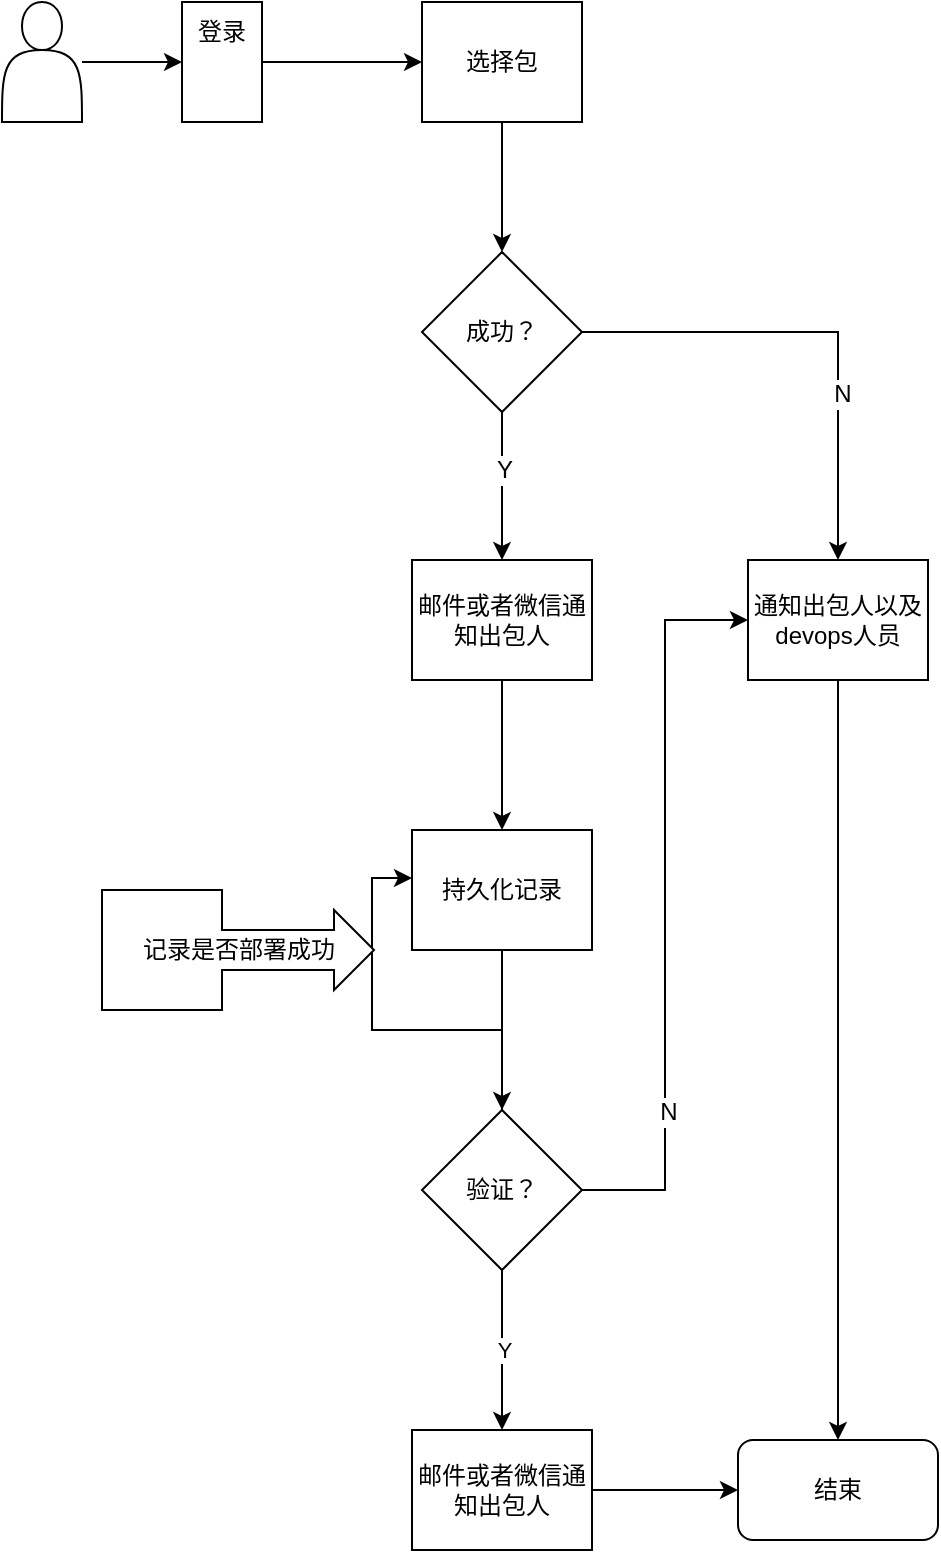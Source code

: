 <mxfile version="11.2.4" type="github" pages="1"><diagram id="Ap2jodOg9m_k0Ni4pp4v" name="Page-1"><mxGraphModel dx="1878" dy="777" grid="1" gridSize="10" guides="1" tooltips="1" connect="1" arrows="1" fold="1" page="1" pageScale="1" pageWidth="827" pageHeight="1169" math="0" shadow="0"><root><mxCell id="0"/><mxCell id="1" parent="0"/><mxCell id="RRtWntgEmc3z1e5n2CBd-1" value="" style="edgeStyle=orthogonalEdgeStyle;rounded=0;orthogonalLoop=1;jettySize=auto;html=1;" edge="1" parent="1" source="RRtWntgEmc3z1e5n2CBd-2" target="RRtWntgEmc3z1e5n2CBd-3"><mxGeometry relative="1" as="geometry"/></mxCell><mxCell id="RRtWntgEmc3z1e5n2CBd-2" value="" style="shape=actor;whiteSpace=wrap;html=1;" vertex="1" parent="1"><mxGeometry x="40" y="305" width="40" height="60" as="geometry"/></mxCell><mxCell id="RRtWntgEmc3z1e5n2CBd-35" value="" style="edgeStyle=orthogonalEdgeStyle;rounded=0;orthogonalLoop=1;jettySize=auto;html=1;" edge="1" parent="1" source="RRtWntgEmc3z1e5n2CBd-3" target="RRtWntgEmc3z1e5n2CBd-7"><mxGeometry relative="1" as="geometry"/></mxCell><mxCell id="RRtWntgEmc3z1e5n2CBd-3" value="" style="verticalLabelPosition=bottom;verticalAlign=top;html=1;shape=mxgraph.basic.rect;fillColor=#ffffff;fillColor2=none;strokeColor=#000000;strokeWidth=1;size=20;indent=5;" vertex="1" parent="1"><mxGeometry x="130" y="305" width="40" height="60" as="geometry"/></mxCell><mxCell id="RRtWntgEmc3z1e5n2CBd-5" value="登录" style="text;html=1;strokeColor=none;fillColor=none;align=center;verticalAlign=middle;whiteSpace=wrap;rounded=0;" vertex="1" parent="1"><mxGeometry x="130" y="310" width="40" height="20" as="geometry"/></mxCell><mxCell id="RRtWntgEmc3z1e5n2CBd-6" value="" style="edgeStyle=orthogonalEdgeStyle;rounded=0;orthogonalLoop=1;jettySize=auto;html=1;" edge="1" parent="1" source="RRtWntgEmc3z1e5n2CBd-7"><mxGeometry relative="1" as="geometry"><mxPoint x="290" y="430" as="targetPoint"/></mxGeometry></mxCell><mxCell id="RRtWntgEmc3z1e5n2CBd-7" value="选择包" style="rounded=0;whiteSpace=wrap;html=1;" vertex="1" parent="1"><mxGeometry x="250" y="305" width="80" height="60" as="geometry"/></mxCell><mxCell id="RRtWntgEmc3z1e5n2CBd-8" value="" style="edgeStyle=orthogonalEdgeStyle;rounded=0;orthogonalLoop=1;jettySize=auto;html=1;" edge="1" parent="1" source="RRtWntgEmc3z1e5n2CBd-12" target="RRtWntgEmc3z1e5n2CBd-14"><mxGeometry relative="1" as="geometry"/></mxCell><mxCell id="RRtWntgEmc3z1e5n2CBd-9" value="Y" style="text;html=1;resizable=0;points=[];align=center;verticalAlign=middle;labelBackgroundColor=#ffffff;" vertex="1" connectable="0" parent="RRtWntgEmc3z1e5n2CBd-8"><mxGeometry x="-0.216" y="1" relative="1" as="geometry"><mxPoint as="offset"/></mxGeometry></mxCell><mxCell id="RRtWntgEmc3z1e5n2CBd-10" style="edgeStyle=orthogonalEdgeStyle;rounded=0;orthogonalLoop=1;jettySize=auto;html=1;" edge="1" parent="1" source="RRtWntgEmc3z1e5n2CBd-12" target="RRtWntgEmc3z1e5n2CBd-16"><mxGeometry relative="1" as="geometry"/></mxCell><mxCell id="RRtWntgEmc3z1e5n2CBd-11" value="N" style="text;html=1;resizable=0;points=[];align=center;verticalAlign=middle;labelBackgroundColor=#ffffff;" vertex="1" connectable="0" parent="RRtWntgEmc3z1e5n2CBd-10"><mxGeometry x="0.058" y="-31" relative="1" as="geometry"><mxPoint x="33" y="31" as="offset"/></mxGeometry></mxCell><mxCell id="RRtWntgEmc3z1e5n2CBd-12" value="成功？" style="rhombus;whiteSpace=wrap;html=1;" vertex="1" parent="1"><mxGeometry x="250" y="430" width="80" height="80" as="geometry"/></mxCell><mxCell id="RRtWntgEmc3z1e5n2CBd-13" value="" style="edgeStyle=orthogonalEdgeStyle;rounded=0;orthogonalLoop=1;jettySize=auto;html=1;" edge="1" parent="1" source="RRtWntgEmc3z1e5n2CBd-14" target="RRtWntgEmc3z1e5n2CBd-18"><mxGeometry relative="1" as="geometry"/></mxCell><mxCell id="RRtWntgEmc3z1e5n2CBd-14" value="邮件或者微信通知出包人" style="rounded=0;whiteSpace=wrap;html=1;" vertex="1" parent="1"><mxGeometry x="245" y="584" width="90" height="60" as="geometry"/></mxCell><mxCell id="RRtWntgEmc3z1e5n2CBd-15" style="edgeStyle=orthogonalEdgeStyle;rounded=0;orthogonalLoop=1;jettySize=auto;html=1;" edge="1" parent="1" source="RRtWntgEmc3z1e5n2CBd-16" target="RRtWntgEmc3z1e5n2CBd-19"><mxGeometry relative="1" as="geometry"/></mxCell><mxCell id="RRtWntgEmc3z1e5n2CBd-16" value="通知出包人以及devops人员" style="rounded=0;whiteSpace=wrap;html=1;" vertex="1" parent="1"><mxGeometry x="413" y="584" width="90" height="60" as="geometry"/></mxCell><mxCell id="RRtWntgEmc3z1e5n2CBd-21" value="" style="edgeStyle=orthogonalEdgeStyle;rounded=0;orthogonalLoop=1;jettySize=auto;html=1;" edge="1" parent="1" source="RRtWntgEmc3z1e5n2CBd-18"><mxGeometry relative="1" as="geometry"><mxPoint x="290" y="859" as="targetPoint"/></mxGeometry></mxCell><mxCell id="RRtWntgEmc3z1e5n2CBd-18" value="持久化记录" style="rounded=0;whiteSpace=wrap;html=1;" vertex="1" parent="1"><mxGeometry x="245" y="719" width="90" height="60" as="geometry"/></mxCell><mxCell id="RRtWntgEmc3z1e5n2CBd-19" value="结束" style="rounded=1;whiteSpace=wrap;html=1;" vertex="1" parent="1"><mxGeometry x="408" y="1024" width="100" height="50" as="geometry"/></mxCell><mxCell id="RRtWntgEmc3z1e5n2CBd-23" style="edgeStyle=orthogonalEdgeStyle;rounded=0;orthogonalLoop=1;jettySize=auto;html=1;entryX=0;entryY=0.5;entryDx=0;entryDy=0;" edge="1" parent="1" source="RRtWntgEmc3z1e5n2CBd-22" target="RRtWntgEmc3z1e5n2CBd-16"><mxGeometry relative="1" as="geometry"/></mxCell><mxCell id="RRtWntgEmc3z1e5n2CBd-24" value="N" style="text;html=1;resizable=0;points=[];align=center;verticalAlign=middle;labelBackgroundColor=#ffffff;" vertex="1" connectable="0" parent="RRtWntgEmc3z1e5n2CBd-23"><mxGeometry x="-0.56" y="-1" relative="1" as="geometry"><mxPoint as="offset"/></mxGeometry></mxCell><mxCell id="RRtWntgEmc3z1e5n2CBd-26" style="edgeStyle=orthogonalEdgeStyle;rounded=0;orthogonalLoop=1;jettySize=auto;html=1;entryX=0;entryY=0.4;entryDx=0;entryDy=0;entryPerimeter=0;" edge="1" parent="1" source="RRtWntgEmc3z1e5n2CBd-22" target="RRtWntgEmc3z1e5n2CBd-18"><mxGeometry relative="1" as="geometry"/></mxCell><mxCell id="RRtWntgEmc3z1e5n2CBd-33" value="Y" style="edgeStyle=orthogonalEdgeStyle;rounded=0;orthogonalLoop=1;jettySize=auto;html=1;" edge="1" parent="1" source="RRtWntgEmc3z1e5n2CBd-22"><mxGeometry relative="1" as="geometry"><mxPoint x="290" y="1019" as="targetPoint"/></mxGeometry></mxCell><mxCell id="RRtWntgEmc3z1e5n2CBd-22" value="验证？" style="rhombus;whiteSpace=wrap;html=1;" vertex="1" parent="1"><mxGeometry x="250" y="859" width="80" height="80" as="geometry"/></mxCell><mxCell id="RRtWntgEmc3z1e5n2CBd-30" value="记录是否部署成功" style="html=1;shadow=0;dashed=0;align=center;verticalAlign=middle;shape=mxgraph.arrows2.calloutArrow;dy=10;dx=20;notch=60;arrowHead=10;" vertex="1" parent="1"><mxGeometry x="90" y="749" width="136" height="60" as="geometry"/></mxCell><mxCell id="RRtWntgEmc3z1e5n2CBd-34" value="" style="edgeStyle=orthogonalEdgeStyle;rounded=0;orthogonalLoop=1;jettySize=auto;html=1;" edge="1" parent="1" source="RRtWntgEmc3z1e5n2CBd-31" target="RRtWntgEmc3z1e5n2CBd-19"><mxGeometry relative="1" as="geometry"/></mxCell><mxCell id="RRtWntgEmc3z1e5n2CBd-31" value="邮件或者微信通知出包人" style="rounded=0;whiteSpace=wrap;html=1;" vertex="1" parent="1"><mxGeometry x="245" y="1019" width="90" height="60" as="geometry"/></mxCell></root></mxGraphModel></diagram></mxfile>